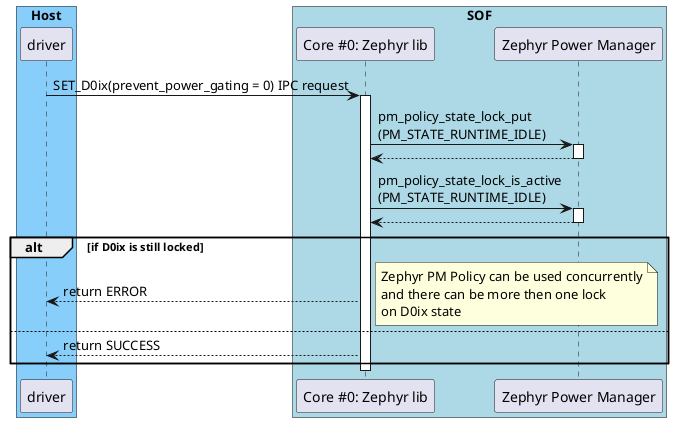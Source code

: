@startuml

box "Host" #LightSkyBlue
	participant "driver" as driver
end box

box "SOF" #LightBlue
	participant "Core #0: Zephyr lib" as sof_zephyr_lib
	participant "Zephyr Power Manager" as zephyr_power_manager
end box

driver -> sof_zephyr_lib: SET_D0ix(prevent_power_gating = 0) IPC request
activate sof_zephyr_lib
	sof_zephyr_lib -> zephyr_power_manager: pm_policy_state_lock_put\n(PM_STATE_RUNTIME_IDLE)
		activate zephyr_power_manager
		return
	sof_zephyr_lib -> zephyr_power_manager: pm_policy_state_lock_is_active\n(PM_STATE_RUNTIME_IDLE)
		activate zephyr_power_manager
		return

	alt if D0ix is still locked
		sof_zephyr_lib --> driver: return ERROR
		note right: Zephyr PM Policy can be used concurrently\nand there can be more then one lock\non D0ix state
	else
		sof_zephyr_lib --> driver: return SUCCESS
	end

	deactivate sof_zephyr_lib
@enduml
